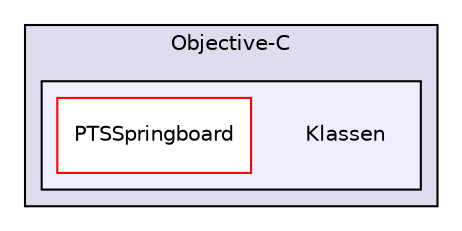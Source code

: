 digraph "/Users/rgasser/Documents/Programmieren/Objective-C/Klassen" {
  compound=true
  node [ fontsize="10", fontname="Helvetica"];
  edge [ labelfontsize="10", labelfontname="Helvetica"];
  subgraph clusterdir_96a17193c4bbaed89ee8050a320027ae {
    graph [ bgcolor="#ddddee", pencolor="black", label="Objective-C" fontname="Helvetica", fontsize="10", URL="dir_96a17193c4bbaed89ee8050a320027ae.html"]
  subgraph clusterdir_0c74169de8fd1c031f66016042bd3d1e {
    graph [ bgcolor="#eeeeff", pencolor="black", label="" URL="dir_0c74169de8fd1c031f66016042bd3d1e.html"];
    dir_0c74169de8fd1c031f66016042bd3d1e [shape=plaintext label="Klassen"];
    dir_e3d121ad25e44532e8e569991507a4c9 [shape=box label="PTSSpringboard" color="red" fillcolor="white" style="filled" URL="dir_e3d121ad25e44532e8e569991507a4c9.html"];
  }
  }
}
